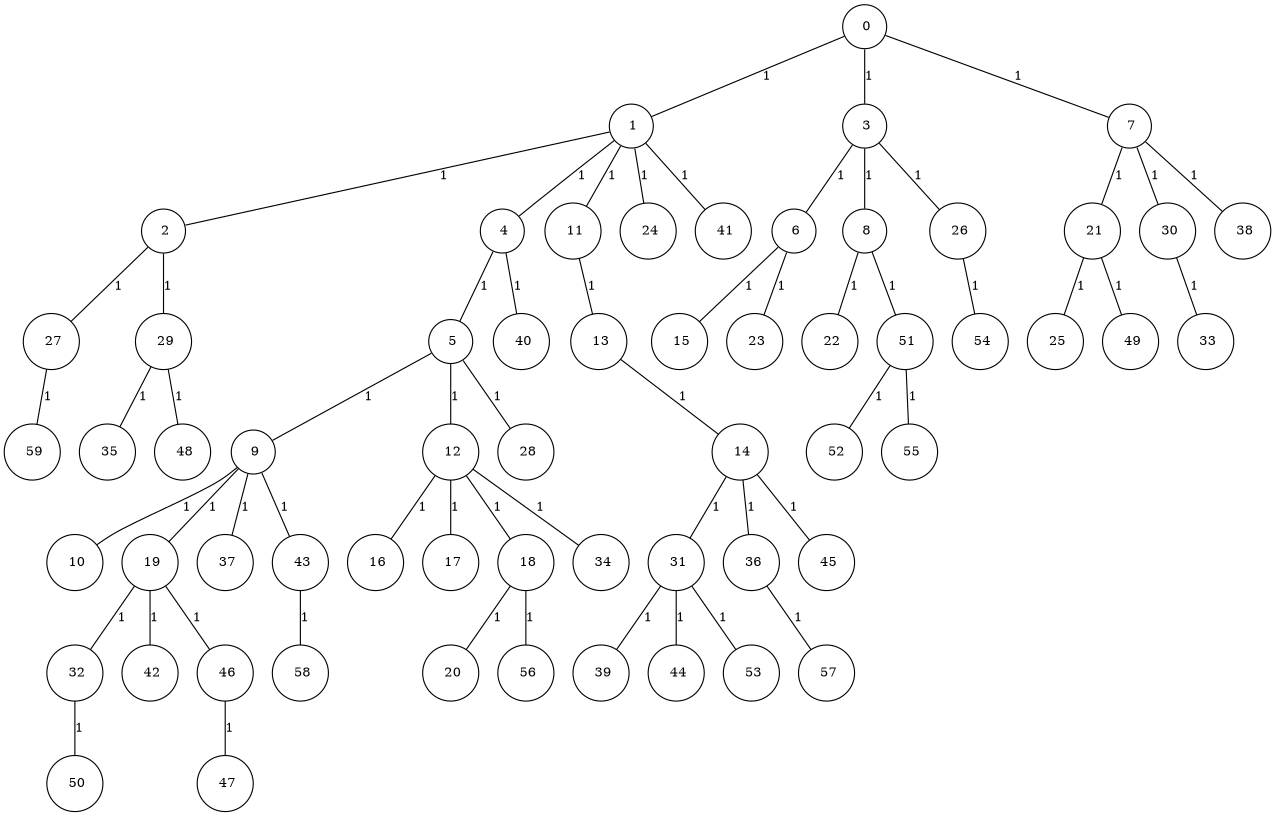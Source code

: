 graph G {
size="8.5,11;"
ratio = "expand;"
fixedsize="true;"
overlap="scale;"
node[shape=circle,width=.12,hight=.12,fontsize=12]
edge[fontsize=12]

0[label=" 0" color=black, pos="2.0505952,0.55002976!"];
1[label=" 1" color=black, pos="1.8683771,0.1659389!"];
2[label=" 2" color=black, pos="0.71224812,1.3353137!"];
3[label=" 3" color=black, pos="1.3432666,2.0517102!"];
4[label=" 4" color=black, pos="2.2695181,1.488263!"];
5[label=" 5" color=black, pos="2.570023,2.3597042!"];
6[label=" 6" color=black, pos="0.95077749,0.73731417!"];
7[label=" 7" color=black, pos="0.66729893,1.5837936!"];
8[label=" 8" color=black, pos="1.4664498,2.0929419!"];
9[label=" 9" color=black, pos="2.7608067,0.45352401!"];
10[label=" 10" color=black, pos="1.2686061,2.9925199!"];
11[label=" 11" color=black, pos="0.37927031,0.54634225!"];
12[label=" 12" color=black, pos="0.29658615,2.5123973!"];
13[label=" 13" color=black, pos="0.15315449,0.81738377!"];
14[label=" 14" color=black, pos="1.9400069,1.327084!"];
15[label=" 15" color=black, pos="0.53669163,1.3251999!"];
16[label=" 16" color=black, pos="2.044701,2.3379684!"];
17[label=" 17" color=black, pos="0.67702254,0.27856252!"];
18[label=" 18" color=black, pos="0.5803301,0.55750143!"];
19[label=" 19" color=black, pos="0.31531251,2.6083888!"];
20[label=" 20" color=black, pos="1.138449,0.47850784!"];
21[label=" 21" color=black, pos="1.9928877,2.3955354!"];
22[label=" 22" color=black, pos="2.8505896,0.54020039!"];
23[label=" 23" color=black, pos="1.633497,0.39042266!"];
24[label=" 24" color=black, pos="1.2835421,0.48370569!"];
25[label=" 25" color=black, pos="0.5198835,1.9061933!"];
26[label=" 26" color=black, pos="0.033350626,2.059814!"];
27[label=" 27" color=black, pos="1.5675384,2.9605618!"];
28[label=" 28" color=black, pos="0.78898899,2.9975908!"];
29[label=" 29" color=black, pos="1.7349613,1.7147713!"];
30[label=" 30" color=black, pos="2.1157457,2.972832!"];
31[label=" 31" color=black, pos="0.12037199,0.42744063!"];
32[label=" 32" color=black, pos="0.091645734,0.36447869!"];
33[label=" 33" color=black, pos="2.6734145,0.71174283!"];
34[label=" 34" color=black, pos="0.73436671,1.0554283!"];
35[label=" 35" color=black, pos="1.4397596,0.0078925039!"];
36[label=" 36" color=black, pos="2.4550597,0.010625335!"];
37[label=" 37" color=black, pos="2.3986096,2.7755718!"];
38[label=" 38" color=black, pos="1.9803683,1.2635979!"];
39[label=" 39" color=black, pos="2.1116585,2.5046544!"];
40[label=" 40" color=black, pos="0.60218487,2.8148334!"];
41[label=" 41" color=black, pos="1.139805,0.98236456!"];
42[label=" 42" color=black, pos="2.2981331,2.1760769!"];
43[label=" 43" color=black, pos="1.0537829,1.9666414!"];
44[label=" 44" color=black, pos="2.1894527,0.69886367!"];
45[label=" 45" color=black, pos="0.70266334,2.1024176!"];
46[label=" 46" color=black, pos="2.2228393,2.7837719!"];
47[label=" 47" color=black, pos="0.057054048,2.537802!"];
48[label=" 48" color=black, pos="2.1575593,2.9348383!"];
49[label=" 49" color=black, pos="0.87921172,1.1715361!"];
50[label=" 50" color=black, pos="2.9549957,0.91523756!"];
51[label=" 51" color=black, pos="1.5315823,0.51762134!"];
52[label=" 52" color=black, pos="0.85914565,0.30909735!"];
53[label=" 53" color=black, pos="2.6909205,0.24484064!"];
54[label=" 54" color=black, pos="2.7775304,1.2482576!"];
55[label=" 55" color=black, pos="1.3170389,0.4938234!"];
56[label=" 56" color=black, pos="2.138695,0.77196258!"];
57[label=" 57" color=black, pos="2.3458646,0.19525155!"];
58[label=" 58" color=black, pos="0.29111165,0.30963898!"];
59[label=" 59" color=black, pos="1.9923681,2.543729!"];
0--1[label="1"]
0--3[label="1"]
0--7[label="1"]
1--2[label="1"]
1--4[label="1"]
1--11[label="1"]
1--24[label="1"]
1--41[label="1"]
2--27[label="1"]
2--29[label="1"]
3--6[label="1"]
3--8[label="1"]
3--26[label="1"]
4--5[label="1"]
4--40[label="1"]
5--9[label="1"]
5--12[label="1"]
5--28[label="1"]
6--15[label="1"]
6--23[label="1"]
7--21[label="1"]
7--30[label="1"]
7--38[label="1"]
8--22[label="1"]
8--51[label="1"]
9--10[label="1"]
9--19[label="1"]
9--37[label="1"]
9--43[label="1"]
11--13[label="1"]
12--16[label="1"]
12--17[label="1"]
12--18[label="1"]
12--34[label="1"]
13--14[label="1"]
14--31[label="1"]
14--36[label="1"]
14--45[label="1"]
18--20[label="1"]
18--56[label="1"]
19--32[label="1"]
19--42[label="1"]
19--46[label="1"]
21--25[label="1"]
21--49[label="1"]
26--54[label="1"]
27--59[label="1"]
29--35[label="1"]
29--48[label="1"]
30--33[label="1"]
31--39[label="1"]
31--44[label="1"]
31--53[label="1"]
32--50[label="1"]
36--57[label="1"]
43--58[label="1"]
46--47[label="1"]
51--52[label="1"]
51--55[label="1"]

}
